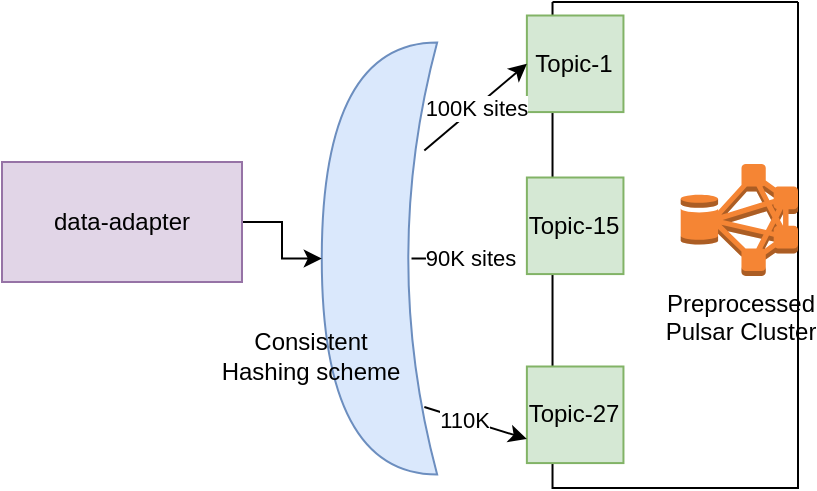 <mxfile version="21.3.7" type="github" pages="6">
  <diagram name="Page-1" id="yjC24cWGDO6M0qd9VGKK">
    <mxGraphModel dx="826" dy="488" grid="0" gridSize="10" guides="1" tooltips="1" connect="1" arrows="1" fold="1" page="1" pageScale="1" pageWidth="827" pageHeight="1169" math="0" shadow="0">
      <root>
        <mxCell id="0" />
        <mxCell id="1" parent="0" />
        <mxCell id="A5MYgMg3VEzvYRa9z12O-17" value="" style="group" parent="1" vertex="1" connectable="0">
          <mxGeometry x="235" y="250" width="299" height="243" as="geometry" />
        </mxCell>
        <mxCell id="A5MYgMg3VEzvYRa9z12O-5" value="" style="swimlane;startSize=0;" parent="A5MYgMg3VEzvYRa9z12O-17" vertex="1">
          <mxGeometry x="176.259" width="122.741" height="243" as="geometry" />
        </mxCell>
        <mxCell id="A5MYgMg3VEzvYRa9z12O-7" value="Topic-1" style="whiteSpace=wrap;html=1;aspect=fixed;fillColor=#d5e8d4;strokeColor=#82b366;" parent="A5MYgMg3VEzvYRa9z12O-5" vertex="1">
          <mxGeometry x="-12.819" y="6.75" width="48.292" height="48.292" as="geometry" />
        </mxCell>
        <mxCell id="A5MYgMg3VEzvYRa9z12O-8" value="Topic-27" style="whiteSpace=wrap;html=1;aspect=fixed;fillColor=#d5e8d4;strokeColor=#82b366;" parent="A5MYgMg3VEzvYRa9z12O-5" vertex="1">
          <mxGeometry x="-12.819" y="182.25" width="48.292" height="48.292" as="geometry" />
        </mxCell>
        <mxCell id="A5MYgMg3VEzvYRa9z12O-9" value="Topic-15" style="whiteSpace=wrap;html=1;aspect=fixed;fillColor=#d5e8d4;strokeColor=#82b366;" parent="A5MYgMg3VEzvYRa9z12O-5" vertex="1">
          <mxGeometry x="-12.819" y="87.75" width="48.292" height="48.292" as="geometry" />
        </mxCell>
        <mxCell id="A5MYgMg3VEzvYRa9z12O-2" value="Preprocessed &lt;br&gt;Pulsar Cluster" style="outlineConnect=0;dashed=0;verticalLabelPosition=bottom;verticalAlign=top;align=center;html=1;shape=mxgraph.aws3.hdfs_cluster;fillColor=#F58534;gradientColor=none;" parent="A5MYgMg3VEzvYRa9z12O-5" vertex="1">
          <mxGeometry x="64.094" y="81" width="58.646" height="56.025" as="geometry" />
        </mxCell>
        <mxCell id="A5MYgMg3VEzvYRa9z12O-10" value="" style="shape=xor;whiteSpace=wrap;html=1;rotation=-180;fillColor=#dae8fc;strokeColor=#6c8ebf;" parent="A5MYgMg3VEzvYRa9z12O-17" vertex="1">
          <mxGeometry x="60.89" y="20.25" width="57.685" height="216.0" as="geometry" />
        </mxCell>
        <mxCell id="A5MYgMg3VEzvYRa9z12O-11" value="100K sites" style="endArrow=classic;html=1;rounded=0;entryX=0;entryY=0.5;entryDx=0;entryDy=0;" parent="A5MYgMg3VEzvYRa9z12O-17" target="A5MYgMg3VEzvYRa9z12O-7" edge="1">
          <mxGeometry width="50" height="50" relative="1" as="geometry">
            <mxPoint x="112.165" y="74.25" as="sourcePoint" />
            <mxPoint x="144.212" y="40.5" as="targetPoint" />
          </mxGeometry>
        </mxCell>
        <mxCell id="A5MYgMg3VEzvYRa9z12O-12" value="" style="endArrow=classic;html=1;rounded=0;" parent="A5MYgMg3VEzvYRa9z12O-17" edge="1">
          <mxGeometry width="50" height="50" relative="1" as="geometry">
            <mxPoint x="105.756" y="128.25" as="sourcePoint" />
            <mxPoint x="157.031" y="128.25" as="targetPoint" />
          </mxGeometry>
        </mxCell>
        <mxCell id="A5MYgMg3VEzvYRa9z12O-13" value="90K sites" style="edgeLabel;html=1;align=center;verticalAlign=middle;resizable=0;points=[];" parent="A5MYgMg3VEzvYRa9z12O-12" vertex="1" connectable="0">
          <mxGeometry x="0.125" y="1" relative="1" as="geometry">
            <mxPoint as="offset" />
          </mxGeometry>
        </mxCell>
        <mxCell id="A5MYgMg3VEzvYRa9z12O-14" value="Consistent &lt;br&gt;Hashing scheme" style="text;html=1;align=center;verticalAlign=middle;resizable=0;points=[];autosize=1;strokeColor=none;fillColor=none;" parent="A5MYgMg3VEzvYRa9z12O-17" vertex="1">
          <mxGeometry y="157.275" width="110" height="40" as="geometry" />
        </mxCell>
        <mxCell id="A5MYgMg3VEzvYRa9z12O-15" value="" style="endArrow=classic;html=1;rounded=0;entryX=0;entryY=0.75;entryDx=0;entryDy=0;" parent="A5MYgMg3VEzvYRa9z12O-17" target="A5MYgMg3VEzvYRa9z12O-8" edge="1">
          <mxGeometry width="50" height="50" relative="1" as="geometry">
            <mxPoint x="112.165" y="202.5" as="sourcePoint" />
            <mxPoint x="144.212" y="168.75" as="targetPoint" />
          </mxGeometry>
        </mxCell>
        <mxCell id="A5MYgMg3VEzvYRa9z12O-16" value="110K" style="edgeLabel;html=1;align=center;verticalAlign=middle;resizable=0;points=[];" parent="A5MYgMg3VEzvYRa9z12O-15" vertex="1" connectable="0">
          <mxGeometry x="-0.252" relative="1" as="geometry">
            <mxPoint as="offset" />
          </mxGeometry>
        </mxCell>
        <mxCell id="A5MYgMg3VEzvYRa9z12O-19" value="" style="edgeStyle=orthogonalEdgeStyle;rounded=0;orthogonalLoop=1;jettySize=auto;html=1;" parent="1" source="A5MYgMg3VEzvYRa9z12O-18" target="A5MYgMg3VEzvYRa9z12O-10" edge="1">
          <mxGeometry relative="1" as="geometry" />
        </mxCell>
        <mxCell id="A5MYgMg3VEzvYRa9z12O-18" value="data-adapter" style="rounded=0;whiteSpace=wrap;html=1;fillColor=#e1d5e7;strokeColor=#9673a6;" parent="1" vertex="1">
          <mxGeometry x="136" y="330" width="120" height="60" as="geometry" />
        </mxCell>
      </root>
    </mxGraphModel>
  </diagram>
  <diagram id="c_z-QQvi-m6NqsxbBlPJ" name="Page-2">
    <mxGraphModel dx="826" dy="488" grid="0" gridSize="10" guides="1" tooltips="1" connect="1" arrows="1" fold="1" page="1" pageScale="1" pageWidth="827" pageHeight="1169" math="0" shadow="0">
      <root>
        <mxCell id="0" />
        <mxCell id="1" parent="0" />
        <mxCell id="JZrkIhoS4pEnRz0HpnA4-2" value="" style="swimlane;startSize=0;" parent="1" vertex="1">
          <mxGeometry x="411.259" y="250" width="142.033" height="243" as="geometry" />
        </mxCell>
        <mxCell id="JZrkIhoS4pEnRz0HpnA4-4" value="Topic-27" style="whiteSpace=wrap;html=1;aspect=fixed;fillColor=#d5e8d4;strokeColor=#82b366;" parent="JZrkIhoS4pEnRz0HpnA4-2" vertex="1">
          <mxGeometry x="93.741" y="176" width="48.292" height="48.292" as="geometry" />
        </mxCell>
        <mxCell id="JZrkIhoS4pEnRz0HpnA4-6" value="Preprocessed &lt;br&gt;Pulsar Cluster" style="outlineConnect=0;dashed=0;verticalLabelPosition=bottom;verticalAlign=top;align=center;html=1;shape=mxgraph.aws3.hdfs_cluster;fillColor=#F58534;gradientColor=none;" parent="JZrkIhoS4pEnRz0HpnA4-2" vertex="1">
          <mxGeometry x="4.744" y="79" width="58.646" height="56.025" as="geometry" />
        </mxCell>
        <mxCell id="JZrkIhoS4pEnRz0HpnA4-5" value="Topic-15" style="whiteSpace=wrap;html=1;aspect=fixed;fillColor=#d5e8d4;strokeColor=#82b366;" parent="JZrkIhoS4pEnRz0HpnA4-2" vertex="1">
          <mxGeometry x="93.741" y="103" width="48.292" height="48.292" as="geometry" />
        </mxCell>
        <mxCell id="JZrkIhoS4pEnRz0HpnA4-36" value="" style="edgeStyle=orthogonalEdgeStyle;rounded=0;orthogonalLoop=1;jettySize=auto;html=1;" parent="1" source="JZrkIhoS4pEnRz0HpnA4-3" target="JZrkIhoS4pEnRz0HpnA4-32" edge="1">
          <mxGeometry relative="1" as="geometry" />
        </mxCell>
        <mxCell id="JZrkIhoS4pEnRz0HpnA4-37" value="One to One &lt;br&gt;Mapping" style="edgeLabel;html=1;align=center;verticalAlign=middle;resizable=0;points=[];" parent="JZrkIhoS4pEnRz0HpnA4-36" vertex="1" connectable="0">
          <mxGeometry x="-0.393" y="1" relative="1" as="geometry">
            <mxPoint as="offset" />
          </mxGeometry>
        </mxCell>
        <mxCell id="JZrkIhoS4pEnRz0HpnA4-3" value="Topic-1" style="whiteSpace=wrap;html=1;aspect=fixed;fillColor=#d5e8d4;strokeColor=#82b366;" parent="1" vertex="1">
          <mxGeometry x="505.001" y="264" width="48.292" height="48.292" as="geometry" />
        </mxCell>
        <mxCell id="JZrkIhoS4pEnRz0HpnA4-9" value="" style="endArrow=classic;html=1;rounded=0;entryX=0;entryY=0.5;entryDx=0;entryDy=0;" parent="1" target="JZrkIhoS4pEnRz0HpnA4-5" edge="1">
          <mxGeometry width="50" height="50" relative="1" as="geometry">
            <mxPoint x="341.756" y="378.25" as="sourcePoint" />
            <mxPoint x="393.031" y="378.25" as="targetPoint" />
          </mxGeometry>
        </mxCell>
        <mxCell id="JZrkIhoS4pEnRz0HpnA4-27" value="90K sites" style="edgeLabel;html=1;align=center;verticalAlign=middle;resizable=0;points=[];" parent="JZrkIhoS4pEnRz0HpnA4-9" vertex="1" connectable="0">
          <mxGeometry x="-0.372" relative="1" as="geometry">
            <mxPoint as="offset" />
          </mxGeometry>
        </mxCell>
        <mxCell id="JZrkIhoS4pEnRz0HpnA4-12" value="" style="endArrow=classic;html=1;rounded=0;entryX=0;entryY=0.75;entryDx=0;entryDy=0;" parent="1" target="JZrkIhoS4pEnRz0HpnA4-4" edge="1">
          <mxGeometry width="50" height="50" relative="1" as="geometry">
            <mxPoint x="348.165" y="452.5" as="sourcePoint" />
            <mxPoint x="380.212" y="418.75" as="targetPoint" />
          </mxGeometry>
        </mxCell>
        <mxCell id="JZrkIhoS4pEnRz0HpnA4-13" value="110K" style="edgeLabel;html=1;align=center;verticalAlign=middle;resizable=0;points=[];" parent="JZrkIhoS4pEnRz0HpnA4-12" vertex="1" connectable="0">
          <mxGeometry x="-0.252" relative="1" as="geometry">
            <mxPoint as="offset" />
          </mxGeometry>
        </mxCell>
        <mxCell id="JZrkIhoS4pEnRz0HpnA4-16" value="" style="group" parent="1" vertex="1" connectable="0">
          <mxGeometry x="236" y="270.25" width="118.574" height="216" as="geometry" />
        </mxCell>
        <mxCell id="JZrkIhoS4pEnRz0HpnA4-7" value="" style="shape=xor;whiteSpace=wrap;html=1;rotation=-180;fillColor=#dae8fc;strokeColor=#6c8ebf;" parent="JZrkIhoS4pEnRz0HpnA4-16" vertex="1">
          <mxGeometry x="60.89" width="57.685" height="216.0" as="geometry" />
        </mxCell>
        <mxCell id="JZrkIhoS4pEnRz0HpnA4-8" value="100K sites" style="endArrow=classic;html=1;rounded=0;entryX=0;entryY=0.5;entryDx=0;entryDy=0;" parent="JZrkIhoS4pEnRz0HpnA4-16" target="JZrkIhoS4pEnRz0HpnA4-3" edge="1">
          <mxGeometry width="50" height="50" relative="1" as="geometry">
            <mxPoint x="112.165" y="54" as="sourcePoint" />
            <mxPoint x="144.212" y="20.25" as="targetPoint" />
          </mxGeometry>
        </mxCell>
        <mxCell id="JZrkIhoS4pEnRz0HpnA4-11" value="Consistent &lt;br&gt;Hashing scheme" style="text;html=1;align=center;verticalAlign=middle;resizable=0;points=[];autosize=1;strokeColor=none;fillColor=none;" parent="JZrkIhoS4pEnRz0HpnA4-16" vertex="1">
          <mxGeometry y="137.025" width="110" height="40" as="geometry" />
        </mxCell>
        <mxCell id="JZrkIhoS4pEnRz0HpnA4-28" value="" style="swimlane;startSize=0;" parent="1" vertex="1">
          <mxGeometry x="697.999" y="248" width="149.293" height="243" as="geometry" />
        </mxCell>
        <mxCell id="JZrkIhoS4pEnRz0HpnA4-30" value="Processed &lt;br&gt;Pulsar Cluster" style="outlineConnect=0;dashed=0;verticalLabelPosition=bottom;verticalAlign=top;align=center;html=1;shape=mxgraph.aws3.hdfs_cluster;fillColor=#F58534;gradientColor=none;" parent="JZrkIhoS4pEnRz0HpnA4-28" vertex="1">
          <mxGeometry x="4.744" y="79" width="58.646" height="56.025" as="geometry" />
        </mxCell>
        <mxCell id="JZrkIhoS4pEnRz0HpnA4-32" value="Topic-1" style="whiteSpace=wrap;html=1;aspect=fixed;fillColor=#d5e8d4;strokeColor=#82b366;" parent="JZrkIhoS4pEnRz0HpnA4-28" vertex="1">
          <mxGeometry x="98.001" y="16" width="48.292" height="48.292" as="geometry" />
        </mxCell>
        <mxCell id="JZrkIhoS4pEnRz0HpnA4-31" value="Topic-15" style="whiteSpace=wrap;html=1;aspect=fixed;fillColor=#d5e8d4;strokeColor=#82b366;" parent="JZrkIhoS4pEnRz0HpnA4-28" vertex="1">
          <mxGeometry x="96.001" y="94" width="48.292" height="48.292" as="geometry" />
        </mxCell>
        <mxCell id="JZrkIhoS4pEnRz0HpnA4-29" value="Topic-27" style="whiteSpace=wrap;html=1;aspect=fixed;fillColor=#d5e8d4;strokeColor=#82b366;" parent="JZrkIhoS4pEnRz0HpnA4-28" vertex="1">
          <mxGeometry x="101.001" y="178" width="48.292" height="48.292" as="geometry" />
        </mxCell>
        <mxCell id="JZrkIhoS4pEnRz0HpnA4-38" value="" style="edgeStyle=orthogonalEdgeStyle;rounded=0;orthogonalLoop=1;jettySize=auto;html=1;" parent="1" source="JZrkIhoS4pEnRz0HpnA4-5" target="JZrkIhoS4pEnRz0HpnA4-31" edge="1">
          <mxGeometry relative="1" as="geometry" />
        </mxCell>
        <mxCell id="JZrkIhoS4pEnRz0HpnA4-39" value="One to One&amp;nbsp;&lt;br&gt;Mapping" style="edgeLabel;html=1;align=center;verticalAlign=middle;resizable=0;points=[];" parent="JZrkIhoS4pEnRz0HpnA4-38" vertex="1" connectable="0">
          <mxGeometry x="-0.533" y="-2" relative="1" as="geometry">
            <mxPoint as="offset" />
          </mxGeometry>
        </mxCell>
        <mxCell id="JZrkIhoS4pEnRz0HpnA4-40" value="" style="edgeStyle=orthogonalEdgeStyle;rounded=0;orthogonalLoop=1;jettySize=auto;html=1;" parent="1" source="JZrkIhoS4pEnRz0HpnA4-4" target="JZrkIhoS4pEnRz0HpnA4-29" edge="1">
          <mxGeometry relative="1" as="geometry" />
        </mxCell>
        <mxCell id="JZrkIhoS4pEnRz0HpnA4-42" value="One to One&lt;br&gt;Mapping" style="edgeLabel;html=1;align=center;verticalAlign=middle;resizable=0;points=[];" parent="JZrkIhoS4pEnRz0HpnA4-40" vertex="1" connectable="0">
          <mxGeometry x="-0.376" relative="1" as="geometry">
            <mxPoint as="offset" />
          </mxGeometry>
        </mxCell>
      </root>
    </mxGraphModel>
  </diagram>
  <diagram id="lXHj-CQqAiFEfWHUPsbO" name="Page-3">
    <mxGraphModel dx="826" dy="488" grid="0" gridSize="10" guides="1" tooltips="1" connect="1" arrows="1" fold="1" page="1" pageScale="1" pageWidth="827" pageHeight="1169" math="0" shadow="0">
      <root>
        <mxCell id="0" />
        <mxCell id="1" parent="0" />
        <mxCell id="C948ALTjv7Bl8B3ZrEso-1" value="" style="swimlane;startSize=0;" parent="1" vertex="1">
          <mxGeometry x="411.259" y="250" width="142.033" height="243" as="geometry" />
        </mxCell>
        <mxCell id="C948ALTjv7Bl8B3ZrEso-2" value="Topic-27" style="whiteSpace=wrap;html=1;aspect=fixed;fillColor=#d5e8d4;strokeColor=#82b366;" parent="C948ALTjv7Bl8B3ZrEso-1" vertex="1">
          <mxGeometry x="93.741" y="176" width="48.292" height="48.292" as="geometry" />
        </mxCell>
        <mxCell id="C948ALTjv7Bl8B3ZrEso-3" value="Preprocessed &lt;br&gt;Pulsar Cluster" style="outlineConnect=0;dashed=0;verticalLabelPosition=bottom;verticalAlign=top;align=center;html=1;shape=mxgraph.aws3.hdfs_cluster;fillColor=#F58534;gradientColor=none;" parent="C948ALTjv7Bl8B3ZrEso-1" vertex="1">
          <mxGeometry x="4.744" y="79" width="58.646" height="56.025" as="geometry" />
        </mxCell>
        <mxCell id="C948ALTjv7Bl8B3ZrEso-4" value="Topic-15" style="whiteSpace=wrap;html=1;aspect=fixed;fillColor=#d5e8d4;strokeColor=#82b366;" parent="C948ALTjv7Bl8B3ZrEso-1" vertex="1">
          <mxGeometry x="93.741" y="103" width="48.292" height="48.292" as="geometry" />
        </mxCell>
        <mxCell id="C948ALTjv7Bl8B3ZrEso-5" value="" style="edgeStyle=orthogonalEdgeStyle;rounded=0;orthogonalLoop=1;jettySize=auto;html=1;" parent="1" source="C948ALTjv7Bl8B3ZrEso-7" target="C948ALTjv7Bl8B3ZrEso-18" edge="1">
          <mxGeometry relative="1" as="geometry" />
        </mxCell>
        <mxCell id="C948ALTjv7Bl8B3ZrEso-6" value="One to One &lt;br&gt;Mapping" style="edgeLabel;html=1;align=center;verticalAlign=middle;resizable=0;points=[];" parent="C948ALTjv7Bl8B3ZrEso-5" vertex="1" connectable="0">
          <mxGeometry x="-0.393" y="1" relative="1" as="geometry">
            <mxPoint as="offset" />
          </mxGeometry>
        </mxCell>
        <mxCell id="C948ALTjv7Bl8B3ZrEso-7" value="Topic-1" style="whiteSpace=wrap;html=1;aspect=fixed;fillColor=#d5e8d4;strokeColor=#82b366;" parent="1" vertex="1">
          <mxGeometry x="505.001" y="264" width="48.292" height="48.292" as="geometry" />
        </mxCell>
        <mxCell id="C948ALTjv7Bl8B3ZrEso-8" value="" style="endArrow=classic;html=1;rounded=0;entryX=0;entryY=0.5;entryDx=0;entryDy=0;" parent="1" target="C948ALTjv7Bl8B3ZrEso-4" edge="1">
          <mxGeometry width="50" height="50" relative="1" as="geometry">
            <mxPoint x="341.756" y="378.25" as="sourcePoint" />
            <mxPoint x="393.031" y="378.25" as="targetPoint" />
          </mxGeometry>
        </mxCell>
        <mxCell id="C948ALTjv7Bl8B3ZrEso-9" value="90K sites" style="edgeLabel;html=1;align=center;verticalAlign=middle;resizable=0;points=[];" parent="C948ALTjv7Bl8B3ZrEso-8" vertex="1" connectable="0">
          <mxGeometry x="-0.372" relative="1" as="geometry">
            <mxPoint as="offset" />
          </mxGeometry>
        </mxCell>
        <mxCell id="C948ALTjv7Bl8B3ZrEso-10" value="" style="endArrow=classic;html=1;rounded=0;entryX=0;entryY=0.75;entryDx=0;entryDy=0;" parent="1" target="C948ALTjv7Bl8B3ZrEso-2" edge="1">
          <mxGeometry width="50" height="50" relative="1" as="geometry">
            <mxPoint x="348.165" y="452.5" as="sourcePoint" />
            <mxPoint x="380.212" y="418.75" as="targetPoint" />
          </mxGeometry>
        </mxCell>
        <mxCell id="C948ALTjv7Bl8B3ZrEso-11" value="110K" style="edgeLabel;html=1;align=center;verticalAlign=middle;resizable=0;points=[];" parent="C948ALTjv7Bl8B3ZrEso-10" vertex="1" connectable="0">
          <mxGeometry x="-0.252" relative="1" as="geometry">
            <mxPoint as="offset" />
          </mxGeometry>
        </mxCell>
        <mxCell id="C948ALTjv7Bl8B3ZrEso-12" value="" style="group" parent="1" vertex="1" connectable="0">
          <mxGeometry x="236" y="270.25" width="118.574" height="216" as="geometry" />
        </mxCell>
        <mxCell id="C948ALTjv7Bl8B3ZrEso-13" value="" style="shape=xor;whiteSpace=wrap;html=1;rotation=-180;fillColor=#dae8fc;strokeColor=#6c8ebf;" parent="C948ALTjv7Bl8B3ZrEso-12" vertex="1">
          <mxGeometry x="60.89" width="57.685" height="216.0" as="geometry" />
        </mxCell>
        <mxCell id="C948ALTjv7Bl8B3ZrEso-14" value="100K sites" style="endArrow=classic;html=1;rounded=0;entryX=0;entryY=0.5;entryDx=0;entryDy=0;" parent="C948ALTjv7Bl8B3ZrEso-12" target="C948ALTjv7Bl8B3ZrEso-7" edge="1">
          <mxGeometry width="50" height="50" relative="1" as="geometry">
            <mxPoint x="112.165" y="54" as="sourcePoint" />
            <mxPoint x="144.212" y="20.25" as="targetPoint" />
          </mxGeometry>
        </mxCell>
        <mxCell id="C948ALTjv7Bl8B3ZrEso-15" value="Consistent &lt;br&gt;Hashing scheme" style="text;html=1;align=center;verticalAlign=middle;resizable=0;points=[];autosize=1;strokeColor=none;fillColor=none;" parent="C948ALTjv7Bl8B3ZrEso-12" vertex="1">
          <mxGeometry y="137.025" width="110" height="40" as="geometry" />
        </mxCell>
        <mxCell id="C948ALTjv7Bl8B3ZrEso-16" value="" style="swimlane;startSize=0;" parent="1" vertex="1">
          <mxGeometry x="697.999" y="248" width="149.293" height="243" as="geometry" />
        </mxCell>
        <mxCell id="C948ALTjv7Bl8B3ZrEso-17" value="Processed &lt;br&gt;Pulsar Cluster" style="outlineConnect=0;dashed=0;verticalLabelPosition=bottom;verticalAlign=top;align=center;html=1;shape=mxgraph.aws3.hdfs_cluster;fillColor=#F58534;gradientColor=none;" parent="C948ALTjv7Bl8B3ZrEso-16" vertex="1">
          <mxGeometry x="4.744" y="79" width="58.646" height="56.025" as="geometry" />
        </mxCell>
        <mxCell id="C948ALTjv7Bl8B3ZrEso-18" value="Topic-1" style="whiteSpace=wrap;html=1;aspect=fixed;fillColor=#d5e8d4;strokeColor=#82b366;" parent="C948ALTjv7Bl8B3ZrEso-16" vertex="1">
          <mxGeometry x="98.001" y="16" width="48.292" height="48.292" as="geometry" />
        </mxCell>
        <mxCell id="C948ALTjv7Bl8B3ZrEso-19" value="Topic-15" style="whiteSpace=wrap;html=1;aspect=fixed;fillColor=#d5e8d4;strokeColor=#82b366;" parent="C948ALTjv7Bl8B3ZrEso-16" vertex="1">
          <mxGeometry x="96.001" y="94" width="48.292" height="48.292" as="geometry" />
        </mxCell>
        <mxCell id="C948ALTjv7Bl8B3ZrEso-20" value="Topic-27" style="whiteSpace=wrap;html=1;aspect=fixed;fillColor=#d5e8d4;strokeColor=#82b366;" parent="C948ALTjv7Bl8B3ZrEso-16" vertex="1">
          <mxGeometry x="101.001" y="178" width="48.292" height="48.292" as="geometry" />
        </mxCell>
        <mxCell id="C948ALTjv7Bl8B3ZrEso-21" value="" style="edgeStyle=orthogonalEdgeStyle;rounded=0;orthogonalLoop=1;jettySize=auto;html=1;" parent="1" source="C948ALTjv7Bl8B3ZrEso-4" target="C948ALTjv7Bl8B3ZrEso-19" edge="1">
          <mxGeometry relative="1" as="geometry" />
        </mxCell>
        <mxCell id="C948ALTjv7Bl8B3ZrEso-22" value="One to One&amp;nbsp;&lt;br&gt;Mapping" style="edgeLabel;html=1;align=center;verticalAlign=middle;resizable=0;points=[];" parent="C948ALTjv7Bl8B3ZrEso-21" vertex="1" connectable="0">
          <mxGeometry x="-0.533" y="-2" relative="1" as="geometry">
            <mxPoint as="offset" />
          </mxGeometry>
        </mxCell>
        <mxCell id="C948ALTjv7Bl8B3ZrEso-23" value="" style="edgeStyle=orthogonalEdgeStyle;rounded=0;orthogonalLoop=1;jettySize=auto;html=1;" parent="1" source="C948ALTjv7Bl8B3ZrEso-2" target="C948ALTjv7Bl8B3ZrEso-20" edge="1">
          <mxGeometry relative="1" as="geometry" />
        </mxCell>
        <mxCell id="C948ALTjv7Bl8B3ZrEso-24" value="One to One&lt;br&gt;Mapping" style="edgeLabel;html=1;align=center;verticalAlign=middle;resizable=0;points=[];" parent="C948ALTjv7Bl8B3ZrEso-23" vertex="1" connectable="0">
          <mxGeometry x="-0.376" relative="1" as="geometry">
            <mxPoint as="offset" />
          </mxGeometry>
        </mxCell>
        <mxCell id="C948ALTjv7Bl8B3ZrEso-25" value="Timescale DB-1" style="image;aspect=fixed;perimeter=ellipsePerimeter;html=1;align=center;shadow=0;dashed=0;spacingTop=3;image=img/lib/active_directory/database_partition_3.svg;" parent="1" vertex="1">
          <mxGeometry x="976" y="250" width="50" height="37" as="geometry" />
        </mxCell>
        <mxCell id="C948ALTjv7Bl8B3ZrEso-26" value="Timescale DB-15" style="image;aspect=fixed;perimeter=ellipsePerimeter;html=1;align=center;shadow=0;dashed=0;spacingTop=3;image=img/lib/active_directory/database_partition_3.svg;" parent="1" vertex="1">
          <mxGeometry x="973" y="347.65" width="50" height="37" as="geometry" />
        </mxCell>
        <mxCell id="C948ALTjv7Bl8B3ZrEso-27" value="Timescale DB-27" style="image;aspect=fixed;perimeter=ellipsePerimeter;html=1;align=center;shadow=0;dashed=0;spacingTop=3;image=img/lib/active_directory/database_partition_3.svg;" parent="1" vertex="1">
          <mxGeometry x="976" y="440" width="50" height="37" as="geometry" />
        </mxCell>
        <mxCell id="C948ALTjv7Bl8B3ZrEso-28" value="" style="edgeStyle=orthogonalEdgeStyle;rounded=0;orthogonalLoop=1;jettySize=auto;html=1;" parent="1" source="C948ALTjv7Bl8B3ZrEso-18" target="C948ALTjv7Bl8B3ZrEso-25" edge="1">
          <mxGeometry relative="1" as="geometry" />
        </mxCell>
        <mxCell id="C948ALTjv7Bl8B3ZrEso-29" value="One to One&lt;br&gt;Mapping" style="edgeLabel;html=1;align=center;verticalAlign=middle;resizable=0;points=[];" parent="C948ALTjv7Bl8B3ZrEso-28" vertex="1" connectable="0">
          <mxGeometry x="-0.193" y="-2" relative="1" as="geometry">
            <mxPoint as="offset" />
          </mxGeometry>
        </mxCell>
        <mxCell id="C948ALTjv7Bl8B3ZrEso-30" value="" style="edgeStyle=orthogonalEdgeStyle;rounded=0;orthogonalLoop=1;jettySize=auto;html=1;" parent="1" source="C948ALTjv7Bl8B3ZrEso-19" target="C948ALTjv7Bl8B3ZrEso-26" edge="1">
          <mxGeometry relative="1" as="geometry" />
        </mxCell>
        <mxCell id="C948ALTjv7Bl8B3ZrEso-31" value="One to One&lt;br&gt;Mapping" style="edgeLabel;html=1;align=center;verticalAlign=middle;resizable=0;points=[];" parent="C948ALTjv7Bl8B3ZrEso-30" vertex="1" connectable="0">
          <mxGeometry x="-0.209" relative="1" as="geometry">
            <mxPoint as="offset" />
          </mxGeometry>
        </mxCell>
        <mxCell id="C948ALTjv7Bl8B3ZrEso-32" value="" style="edgeStyle=orthogonalEdgeStyle;rounded=0;orthogonalLoop=1;jettySize=auto;html=1;" parent="1" source="C948ALTjv7Bl8B3ZrEso-20" target="C948ALTjv7Bl8B3ZrEso-27" edge="1">
          <mxGeometry relative="1" as="geometry" />
        </mxCell>
        <mxCell id="C948ALTjv7Bl8B3ZrEso-34" value="One to One&lt;br&gt;Mapping" style="edgeLabel;html=1;align=center;verticalAlign=middle;resizable=0;points=[];" parent="C948ALTjv7Bl8B3ZrEso-32" vertex="1" connectable="0">
          <mxGeometry x="-0.128" relative="1" as="geometry">
            <mxPoint as="offset" />
          </mxGeometry>
        </mxCell>
      </root>
    </mxGraphModel>
  </diagram>
  <diagram id="aErgqS82NGzxnQs6AclN" name="Page-4">
    <mxGraphModel dx="826" dy="488" grid="0" gridSize="10" guides="1" tooltips="1" connect="1" arrows="1" fold="1" page="1" pageScale="1" pageWidth="827" pageHeight="1169" math="0" shadow="0">
      <root>
        <mxCell id="0" />
        <mxCell id="1" parent="0" />
        <mxCell id="Oxibw1SAAgSo2_b8VPAG-1" value="" style="swimlane;startSize=0;" vertex="1" parent="1">
          <mxGeometry x="411.259" y="250" width="142.033" height="243" as="geometry" />
        </mxCell>
        <mxCell id="Oxibw1SAAgSo2_b8VPAG-2" value="Topic-27" style="whiteSpace=wrap;html=1;aspect=fixed;fillColor=#d5e8d4;strokeColor=#82b366;" vertex="1" parent="Oxibw1SAAgSo2_b8VPAG-1">
          <mxGeometry x="93.741" y="176" width="48.292" height="48.292" as="geometry" />
        </mxCell>
        <mxCell id="Oxibw1SAAgSo2_b8VPAG-3" value="Preprocessed &lt;br&gt;Pulsar Cluster" style="outlineConnect=0;dashed=0;verticalLabelPosition=bottom;verticalAlign=top;align=center;html=1;shape=mxgraph.aws3.hdfs_cluster;fillColor=#F58534;gradientColor=none;" vertex="1" parent="Oxibw1SAAgSo2_b8VPAG-1">
          <mxGeometry x="4.744" y="79" width="58.646" height="56.025" as="geometry" />
        </mxCell>
        <mxCell id="Oxibw1SAAgSo2_b8VPAG-4" value="Topic-15" style="whiteSpace=wrap;html=1;aspect=fixed;fillColor=#d5e8d4;strokeColor=#82b366;" vertex="1" parent="Oxibw1SAAgSo2_b8VPAG-1">
          <mxGeometry x="93.741" y="103" width="48.292" height="48.292" as="geometry" />
        </mxCell>
        <mxCell id="Oxibw1SAAgSo2_b8VPAG-5" value="" style="edgeStyle=orthogonalEdgeStyle;rounded=0;orthogonalLoop=1;jettySize=auto;html=1;" edge="1" parent="1" source="Oxibw1SAAgSo2_b8VPAG-7" target="Oxibw1SAAgSo2_b8VPAG-18">
          <mxGeometry relative="1" as="geometry" />
        </mxCell>
        <mxCell id="Oxibw1SAAgSo2_b8VPAG-6" value="One to One &lt;br&gt;Mapping" style="edgeLabel;html=1;align=center;verticalAlign=middle;resizable=0;points=[];" vertex="1" connectable="0" parent="Oxibw1SAAgSo2_b8VPAG-5">
          <mxGeometry x="-0.393" y="1" relative="1" as="geometry">
            <mxPoint as="offset" />
          </mxGeometry>
        </mxCell>
        <mxCell id="Oxibw1SAAgSo2_b8VPAG-7" value="Topic-1" style="whiteSpace=wrap;html=1;aspect=fixed;fillColor=#d5e8d4;strokeColor=#82b366;" vertex="1" parent="1">
          <mxGeometry x="505.001" y="264" width="48.292" height="48.292" as="geometry" />
        </mxCell>
        <mxCell id="Oxibw1SAAgSo2_b8VPAG-8" value="" style="endArrow=classic;html=1;rounded=0;entryX=0;entryY=0.5;entryDx=0;entryDy=0;" edge="1" parent="1" target="Oxibw1SAAgSo2_b8VPAG-4">
          <mxGeometry width="50" height="50" relative="1" as="geometry">
            <mxPoint x="341.756" y="378.25" as="sourcePoint" />
            <mxPoint x="393.031" y="378.25" as="targetPoint" />
          </mxGeometry>
        </mxCell>
        <mxCell id="Oxibw1SAAgSo2_b8VPAG-9" value="200K sites" style="edgeLabel;html=1;align=center;verticalAlign=middle;resizable=0;points=[];" vertex="1" connectable="0" parent="Oxibw1SAAgSo2_b8VPAG-8">
          <mxGeometry x="-0.372" relative="1" as="geometry">
            <mxPoint as="offset" />
          </mxGeometry>
        </mxCell>
        <mxCell id="Oxibw1SAAgSo2_b8VPAG-10" value="" style="endArrow=classic;html=1;rounded=0;entryX=0;entryY=0.75;entryDx=0;entryDy=0;" edge="1" parent="1" target="Oxibw1SAAgSo2_b8VPAG-2">
          <mxGeometry width="50" height="50" relative="1" as="geometry">
            <mxPoint x="348.165" y="452.5" as="sourcePoint" />
            <mxPoint x="380.212" y="418.75" as="targetPoint" />
          </mxGeometry>
        </mxCell>
        <mxCell id="Oxibw1SAAgSo2_b8VPAG-11" value="110K Sites" style="edgeLabel;html=1;align=center;verticalAlign=middle;resizable=0;points=[];" vertex="1" connectable="0" parent="Oxibw1SAAgSo2_b8VPAG-10">
          <mxGeometry x="-0.252" relative="1" as="geometry">
            <mxPoint as="offset" />
          </mxGeometry>
        </mxCell>
        <mxCell id="Oxibw1SAAgSo2_b8VPAG-12" value="" style="group" vertex="1" connectable="0" parent="1">
          <mxGeometry x="236" y="270.25" width="118.574" height="216" as="geometry" />
        </mxCell>
        <mxCell id="Oxibw1SAAgSo2_b8VPAG-13" value="" style="shape=xor;whiteSpace=wrap;html=1;rotation=-180;fillColor=#dae8fc;strokeColor=#6c8ebf;" vertex="1" parent="Oxibw1SAAgSo2_b8VPAG-12">
          <mxGeometry x="60.89" width="57.685" height="216.0" as="geometry" />
        </mxCell>
        <mxCell id="Oxibw1SAAgSo2_b8VPAG-14" value="100K sites" style="endArrow=classic;html=1;rounded=0;entryX=0;entryY=0.5;entryDx=0;entryDy=0;" edge="1" parent="Oxibw1SAAgSo2_b8VPAG-12" target="Oxibw1SAAgSo2_b8VPAG-7">
          <mxGeometry width="50" height="50" relative="1" as="geometry">
            <mxPoint x="112.165" y="54" as="sourcePoint" />
            <mxPoint x="144.212" y="20.25" as="targetPoint" />
          </mxGeometry>
        </mxCell>
        <mxCell id="Oxibw1SAAgSo2_b8VPAG-15" value="Consistent &lt;br&gt;Hashing scheme" style="text;html=1;align=center;verticalAlign=middle;resizable=0;points=[];autosize=1;strokeColor=none;fillColor=none;" vertex="1" parent="Oxibw1SAAgSo2_b8VPAG-12">
          <mxGeometry y="137.025" width="110" height="40" as="geometry" />
        </mxCell>
        <mxCell id="Oxibw1SAAgSo2_b8VPAG-16" value="" style="swimlane;startSize=0;" vertex="1" parent="1">
          <mxGeometry x="697.999" y="248" width="149.293" height="243" as="geometry" />
        </mxCell>
        <mxCell id="Oxibw1SAAgSo2_b8VPAG-17" value="Processed &lt;br&gt;Pulsar Cluster" style="outlineConnect=0;dashed=0;verticalLabelPosition=bottom;verticalAlign=top;align=center;html=1;shape=mxgraph.aws3.hdfs_cluster;fillColor=#F58534;gradientColor=none;" vertex="1" parent="Oxibw1SAAgSo2_b8VPAG-16">
          <mxGeometry x="4.744" y="79" width="58.646" height="56.025" as="geometry" />
        </mxCell>
        <mxCell id="Oxibw1SAAgSo2_b8VPAG-18" value="Topic-1" style="whiteSpace=wrap;html=1;aspect=fixed;fillColor=#d5e8d4;strokeColor=#82b366;" vertex="1" parent="Oxibw1SAAgSo2_b8VPAG-16">
          <mxGeometry x="98.001" y="16" width="48.292" height="48.292" as="geometry" />
        </mxCell>
        <mxCell id="Oxibw1SAAgSo2_b8VPAG-19" value="Topic-15" style="whiteSpace=wrap;html=1;aspect=fixed;fillColor=#d5e8d4;strokeColor=#82b366;" vertex="1" parent="Oxibw1SAAgSo2_b8VPAG-16">
          <mxGeometry x="96.001" y="94" width="48.292" height="48.292" as="geometry" />
        </mxCell>
        <mxCell id="Oxibw1SAAgSo2_b8VPAG-20" value="Topic-27" style="whiteSpace=wrap;html=1;aspect=fixed;fillColor=#d5e8d4;strokeColor=#82b366;" vertex="1" parent="Oxibw1SAAgSo2_b8VPAG-16">
          <mxGeometry x="101.001" y="178" width="48.292" height="48.292" as="geometry" />
        </mxCell>
        <mxCell id="Oxibw1SAAgSo2_b8VPAG-21" value="" style="edgeStyle=orthogonalEdgeStyle;rounded=0;orthogonalLoop=1;jettySize=auto;html=1;" edge="1" parent="1" source="Oxibw1SAAgSo2_b8VPAG-4" target="Oxibw1SAAgSo2_b8VPAG-19">
          <mxGeometry relative="1" as="geometry" />
        </mxCell>
        <mxCell id="Oxibw1SAAgSo2_b8VPAG-22" value="One to One&amp;nbsp;&lt;br&gt;Mapping" style="edgeLabel;html=1;align=center;verticalAlign=middle;resizable=0;points=[];" vertex="1" connectable="0" parent="Oxibw1SAAgSo2_b8VPAG-21">
          <mxGeometry x="-0.533" y="-2" relative="1" as="geometry">
            <mxPoint as="offset" />
          </mxGeometry>
        </mxCell>
        <mxCell id="Oxibw1SAAgSo2_b8VPAG-23" value="" style="edgeStyle=orthogonalEdgeStyle;rounded=0;orthogonalLoop=1;jettySize=auto;html=1;" edge="1" parent="1" source="Oxibw1SAAgSo2_b8VPAG-2" target="Oxibw1SAAgSo2_b8VPAG-20">
          <mxGeometry relative="1" as="geometry" />
        </mxCell>
        <mxCell id="Oxibw1SAAgSo2_b8VPAG-24" value="One to One&lt;br&gt;Mapping" style="edgeLabel;html=1;align=center;verticalAlign=middle;resizable=0;points=[];" vertex="1" connectable="0" parent="Oxibw1SAAgSo2_b8VPAG-23">
          <mxGeometry x="-0.376" relative="1" as="geometry">
            <mxPoint as="offset" />
          </mxGeometry>
        </mxCell>
        <mxCell id="Oxibw1SAAgSo2_b8VPAG-25" value="Timescale DB-1" style="image;aspect=fixed;perimeter=ellipsePerimeter;html=1;align=center;shadow=0;dashed=0;spacingTop=3;image=img/lib/active_directory/database_partition_3.svg;" vertex="1" parent="1">
          <mxGeometry x="976" y="250" width="50" height="37" as="geometry" />
        </mxCell>
        <mxCell id="Oxibw1SAAgSo2_b8VPAG-26" value="Timescale DB-15" style="image;aspect=fixed;perimeter=ellipsePerimeter;html=1;align=center;shadow=0;dashed=0;spacingTop=3;image=img/lib/active_directory/database_partition_3.svg;" vertex="1" parent="1">
          <mxGeometry x="973" y="347.65" width="50" height="37" as="geometry" />
        </mxCell>
        <mxCell id="Oxibw1SAAgSo2_b8VPAG-27" value="Timescale DB-27" style="image;aspect=fixed;perimeter=ellipsePerimeter;html=1;align=center;shadow=0;dashed=0;spacingTop=3;image=img/lib/active_directory/database_partition_3.svg;" vertex="1" parent="1">
          <mxGeometry x="976" y="440" width="50" height="37" as="geometry" />
        </mxCell>
        <mxCell id="Oxibw1SAAgSo2_b8VPAG-28" value="" style="edgeStyle=orthogonalEdgeStyle;rounded=0;orthogonalLoop=1;jettySize=auto;html=1;" edge="1" parent="1" source="Oxibw1SAAgSo2_b8VPAG-18" target="Oxibw1SAAgSo2_b8VPAG-25">
          <mxGeometry relative="1" as="geometry" />
        </mxCell>
        <mxCell id="Oxibw1SAAgSo2_b8VPAG-29" value="One to One&lt;br&gt;Mapping" style="edgeLabel;html=1;align=center;verticalAlign=middle;resizable=0;points=[];" vertex="1" connectable="0" parent="Oxibw1SAAgSo2_b8VPAG-28">
          <mxGeometry x="-0.193" y="-2" relative="1" as="geometry">
            <mxPoint as="offset" />
          </mxGeometry>
        </mxCell>
        <mxCell id="Oxibw1SAAgSo2_b8VPAG-30" value="" style="edgeStyle=orthogonalEdgeStyle;rounded=0;orthogonalLoop=1;jettySize=auto;html=1;" edge="1" parent="1" source="Oxibw1SAAgSo2_b8VPAG-19" target="Oxibw1SAAgSo2_b8VPAG-26">
          <mxGeometry relative="1" as="geometry" />
        </mxCell>
        <mxCell id="Oxibw1SAAgSo2_b8VPAG-31" value="One to One&lt;br&gt;Mapping" style="edgeLabel;html=1;align=center;verticalAlign=middle;resizable=0;points=[];" vertex="1" connectable="0" parent="Oxibw1SAAgSo2_b8VPAG-30">
          <mxGeometry x="-0.209" relative="1" as="geometry">
            <mxPoint as="offset" />
          </mxGeometry>
        </mxCell>
        <mxCell id="Oxibw1SAAgSo2_b8VPAG-32" value="" style="edgeStyle=orthogonalEdgeStyle;rounded=0;orthogonalLoop=1;jettySize=auto;html=1;" edge="1" parent="1" source="Oxibw1SAAgSo2_b8VPAG-20" target="Oxibw1SAAgSo2_b8VPAG-27">
          <mxGeometry relative="1" as="geometry" />
        </mxCell>
        <mxCell id="Oxibw1SAAgSo2_b8VPAG-33" value="One to One&lt;br&gt;Mapping" style="edgeLabel;html=1;align=center;verticalAlign=middle;resizable=0;points=[];" vertex="1" connectable="0" parent="Oxibw1SAAgSo2_b8VPAG-32">
          <mxGeometry x="-0.128" relative="1" as="geometry">
            <mxPoint as="offset" />
          </mxGeometry>
        </mxCell>
      </root>
    </mxGraphModel>
  </diagram>
  <diagram id="AHqdE6JZdvK3fQhiI6lU" name="Page-5">
    <mxGraphModel dx="826" dy="488" grid="0" gridSize="10" guides="1" tooltips="1" connect="1" arrows="1" fold="1" page="1" pageScale="1" pageWidth="827" pageHeight="1169" math="0" shadow="0">
      <root>
        <mxCell id="0" />
        <mxCell id="1" parent="0" />
        <mxCell id="zgvDV0tPu_YmPtIkiGBZ-1" value="" style="swimlane;startSize=0;" vertex="1" parent="1">
          <mxGeometry x="411.26" y="250" width="142.033" height="315" as="geometry" />
        </mxCell>
        <mxCell id="zgvDV0tPu_YmPtIkiGBZ-2" value="Topic-28" style="whiteSpace=wrap;html=1;aspect=fixed;fillColor=#d5e8d4;strokeColor=#82b366;" vertex="1" parent="zgvDV0tPu_YmPtIkiGBZ-1">
          <mxGeometry x="93.741" y="176" width="48.292" height="48.292" as="geometry" />
        </mxCell>
        <mxCell id="zgvDV0tPu_YmPtIkiGBZ-3" value="Preprocessed &lt;br&gt;Pulsar Cluster" style="outlineConnect=0;dashed=0;verticalLabelPosition=bottom;verticalAlign=top;align=center;html=1;shape=mxgraph.aws3.hdfs_cluster;fillColor=#F58534;gradientColor=none;" vertex="1" parent="zgvDV0tPu_YmPtIkiGBZ-1">
          <mxGeometry x="4.744" y="79" width="58.646" height="56.025" as="geometry" />
        </mxCell>
        <mxCell id="zgvDV0tPu_YmPtIkiGBZ-4" value="Topic-15" style="whiteSpace=wrap;html=1;aspect=fixed;fillColor=#d5e8d4;strokeColor=#82b366;" vertex="1" parent="zgvDV0tPu_YmPtIkiGBZ-1">
          <mxGeometry x="93.741" y="103" width="48.292" height="48.292" as="geometry" />
        </mxCell>
        <mxCell id="zgvDV0tPu_YmPtIkiGBZ-34" value="Topic-27" style="whiteSpace=wrap;html=1;aspect=fixed;fillColor=#d5e8d4;strokeColor=#82b366;" vertex="1" parent="zgvDV0tPu_YmPtIkiGBZ-1">
          <mxGeometry x="93.741" y="257" width="48.292" height="48.292" as="geometry" />
        </mxCell>
        <mxCell id="zgvDV0tPu_YmPtIkiGBZ-42" value="" style="endArrow=classic;html=1;rounded=0;entryX=0;entryY=0.75;entryDx=0;entryDy=0;" edge="1" parent="zgvDV0tPu_YmPtIkiGBZ-1">
          <mxGeometry width="50" height="50" relative="1" as="geometry">
            <mxPoint x="-65.265" y="257" as="sourcePoint" />
            <mxPoint x="91.57" y="266.5" as="targetPoint" />
          </mxGeometry>
        </mxCell>
        <mxCell id="zgvDV0tPu_YmPtIkiGBZ-43" value="110K Sites" style="edgeLabel;html=1;align=center;verticalAlign=middle;resizable=0;points=[];" vertex="1" connectable="0" parent="zgvDV0tPu_YmPtIkiGBZ-42">
          <mxGeometry x="-0.252" relative="1" as="geometry">
            <mxPoint as="offset" />
          </mxGeometry>
        </mxCell>
        <mxCell id="zgvDV0tPu_YmPtIkiGBZ-5" value="" style="edgeStyle=orthogonalEdgeStyle;rounded=0;orthogonalLoop=1;jettySize=auto;html=1;" edge="1" parent="1" source="zgvDV0tPu_YmPtIkiGBZ-7" target="zgvDV0tPu_YmPtIkiGBZ-18">
          <mxGeometry relative="1" as="geometry" />
        </mxCell>
        <mxCell id="zgvDV0tPu_YmPtIkiGBZ-6" value="One to One &lt;br&gt;Mapping" style="edgeLabel;html=1;align=center;verticalAlign=middle;resizable=0;points=[];" vertex="1" connectable="0" parent="zgvDV0tPu_YmPtIkiGBZ-5">
          <mxGeometry x="-0.393" y="1" relative="1" as="geometry">
            <mxPoint as="offset" />
          </mxGeometry>
        </mxCell>
        <mxCell id="zgvDV0tPu_YmPtIkiGBZ-7" value="Topic-1" style="whiteSpace=wrap;html=1;aspect=fixed;fillColor=#d5e8d4;strokeColor=#82b366;" vertex="1" parent="1">
          <mxGeometry x="505.001" y="264" width="48.292" height="48.292" as="geometry" />
        </mxCell>
        <mxCell id="zgvDV0tPu_YmPtIkiGBZ-8" value="" style="endArrow=classic;html=1;rounded=0;entryX=0;entryY=0.5;entryDx=0;entryDy=0;" edge="1" parent="1" target="zgvDV0tPu_YmPtIkiGBZ-4">
          <mxGeometry width="50" height="50" relative="1" as="geometry">
            <mxPoint x="341.756" y="378.25" as="sourcePoint" />
            <mxPoint x="393.031" y="378.25" as="targetPoint" />
          </mxGeometry>
        </mxCell>
        <mxCell id="zgvDV0tPu_YmPtIkiGBZ-9" value="100K sites" style="edgeLabel;html=1;align=center;verticalAlign=middle;resizable=0;points=[];" vertex="1" connectable="0" parent="zgvDV0tPu_YmPtIkiGBZ-8">
          <mxGeometry x="-0.372" relative="1" as="geometry">
            <mxPoint as="offset" />
          </mxGeometry>
        </mxCell>
        <mxCell id="zgvDV0tPu_YmPtIkiGBZ-10" value="" style="endArrow=classic;html=1;rounded=0;entryX=0;entryY=0.75;entryDx=0;entryDy=0;" edge="1" parent="1" target="zgvDV0tPu_YmPtIkiGBZ-2">
          <mxGeometry width="50" height="50" relative="1" as="geometry">
            <mxPoint x="348.165" y="452.5" as="sourcePoint" />
            <mxPoint x="380.212" y="418.75" as="targetPoint" />
          </mxGeometry>
        </mxCell>
        <mxCell id="zgvDV0tPu_YmPtIkiGBZ-11" value="100K Sites" style="edgeLabel;html=1;align=center;verticalAlign=middle;resizable=0;points=[];" vertex="1" connectable="0" parent="zgvDV0tPu_YmPtIkiGBZ-10">
          <mxGeometry x="-0.252" relative="1" as="geometry">
            <mxPoint as="offset" />
          </mxGeometry>
        </mxCell>
        <mxCell id="zgvDV0tPu_YmPtIkiGBZ-16" value="" style="swimlane;startSize=0;" vertex="1" parent="1">
          <mxGeometry x="698" y="248" width="149.293" height="317" as="geometry" />
        </mxCell>
        <mxCell id="zgvDV0tPu_YmPtIkiGBZ-17" value="Processed &lt;br&gt;Pulsar Cluster" style="outlineConnect=0;dashed=0;verticalLabelPosition=bottom;verticalAlign=top;align=center;html=1;shape=mxgraph.aws3.hdfs_cluster;fillColor=#F58534;gradientColor=none;" vertex="1" parent="zgvDV0tPu_YmPtIkiGBZ-16">
          <mxGeometry x="4.744" y="79" width="58.646" height="56.025" as="geometry" />
        </mxCell>
        <mxCell id="zgvDV0tPu_YmPtIkiGBZ-18" value="Topic-1" style="whiteSpace=wrap;html=1;aspect=fixed;fillColor=#d5e8d4;strokeColor=#82b366;" vertex="1" parent="zgvDV0tPu_YmPtIkiGBZ-16">
          <mxGeometry x="98.001" y="16" width="48.292" height="48.292" as="geometry" />
        </mxCell>
        <mxCell id="zgvDV0tPu_YmPtIkiGBZ-19" value="Topic-15" style="whiteSpace=wrap;html=1;aspect=fixed;fillColor=#d5e8d4;strokeColor=#82b366;" vertex="1" parent="zgvDV0tPu_YmPtIkiGBZ-16">
          <mxGeometry x="96.001" y="94" width="48.292" height="48.292" as="geometry" />
        </mxCell>
        <mxCell id="zgvDV0tPu_YmPtIkiGBZ-20" value="Topic-28" style="whiteSpace=wrap;html=1;aspect=fixed;fillColor=#d5e8d4;strokeColor=#82b366;" vertex="1" parent="zgvDV0tPu_YmPtIkiGBZ-16">
          <mxGeometry x="101.001" y="178" width="48.292" height="48.292" as="geometry" />
        </mxCell>
        <mxCell id="zgvDV0tPu_YmPtIkiGBZ-35" value="Topic-27" style="whiteSpace=wrap;html=1;aspect=fixed;fillColor=#d5e8d4;strokeColor=#82b366;" vertex="1" parent="zgvDV0tPu_YmPtIkiGBZ-16">
          <mxGeometry x="101.001" y="259" width="48.292" height="48.292" as="geometry" />
        </mxCell>
        <mxCell id="zgvDV0tPu_YmPtIkiGBZ-21" value="" style="edgeStyle=orthogonalEdgeStyle;rounded=0;orthogonalLoop=1;jettySize=auto;html=1;" edge="1" parent="1" source="zgvDV0tPu_YmPtIkiGBZ-4" target="zgvDV0tPu_YmPtIkiGBZ-19">
          <mxGeometry relative="1" as="geometry" />
        </mxCell>
        <mxCell id="zgvDV0tPu_YmPtIkiGBZ-22" value="One to One&amp;nbsp;&lt;br&gt;Mapping" style="edgeLabel;html=1;align=center;verticalAlign=middle;resizable=0;points=[];" vertex="1" connectable="0" parent="zgvDV0tPu_YmPtIkiGBZ-21">
          <mxGeometry x="-0.533" y="-2" relative="1" as="geometry">
            <mxPoint as="offset" />
          </mxGeometry>
        </mxCell>
        <mxCell id="zgvDV0tPu_YmPtIkiGBZ-23" value="" style="edgeStyle=orthogonalEdgeStyle;rounded=0;orthogonalLoop=1;jettySize=auto;html=1;" edge="1" parent="1" source="zgvDV0tPu_YmPtIkiGBZ-2" target="zgvDV0tPu_YmPtIkiGBZ-20">
          <mxGeometry relative="1" as="geometry" />
        </mxCell>
        <mxCell id="zgvDV0tPu_YmPtIkiGBZ-24" value="One to One&lt;br&gt;Mapping" style="edgeLabel;html=1;align=center;verticalAlign=middle;resizable=0;points=[];" vertex="1" connectable="0" parent="zgvDV0tPu_YmPtIkiGBZ-23">
          <mxGeometry x="-0.376" relative="1" as="geometry">
            <mxPoint as="offset" />
          </mxGeometry>
        </mxCell>
        <mxCell id="zgvDV0tPu_YmPtIkiGBZ-25" value="Timescale DB-1" style="image;aspect=fixed;perimeter=ellipsePerimeter;html=1;align=center;shadow=0;dashed=0;spacingTop=3;image=img/lib/active_directory/database_partition_3.svg;" vertex="1" parent="1">
          <mxGeometry x="976" y="250" width="50" height="37" as="geometry" />
        </mxCell>
        <mxCell id="zgvDV0tPu_YmPtIkiGBZ-26" value="Timescale DB-15" style="image;aspect=fixed;perimeter=ellipsePerimeter;html=1;align=center;shadow=0;dashed=0;spacingTop=3;image=img/lib/active_directory/database_partition_3.svg;" vertex="1" parent="1">
          <mxGeometry x="973" y="347.65" width="50" height="37" as="geometry" />
        </mxCell>
        <mxCell id="zgvDV0tPu_YmPtIkiGBZ-27" value="Timescale DB-28" style="image;aspect=fixed;perimeter=ellipsePerimeter;html=1;align=center;shadow=0;dashed=0;spacingTop=3;image=img/lib/active_directory/database_partition_3.svg;" vertex="1" parent="1">
          <mxGeometry x="976" y="440" width="50" height="37" as="geometry" />
        </mxCell>
        <mxCell id="zgvDV0tPu_YmPtIkiGBZ-28" value="" style="edgeStyle=orthogonalEdgeStyle;rounded=0;orthogonalLoop=1;jettySize=auto;html=1;" edge="1" parent="1" source="zgvDV0tPu_YmPtIkiGBZ-18" target="zgvDV0tPu_YmPtIkiGBZ-25">
          <mxGeometry relative="1" as="geometry" />
        </mxCell>
        <mxCell id="zgvDV0tPu_YmPtIkiGBZ-29" value="One to One&lt;br&gt;Mapping" style="edgeLabel;html=1;align=center;verticalAlign=middle;resizable=0;points=[];" vertex="1" connectable="0" parent="zgvDV0tPu_YmPtIkiGBZ-28">
          <mxGeometry x="-0.193" y="-2" relative="1" as="geometry">
            <mxPoint as="offset" />
          </mxGeometry>
        </mxCell>
        <mxCell id="zgvDV0tPu_YmPtIkiGBZ-30" value="" style="edgeStyle=orthogonalEdgeStyle;rounded=0;orthogonalLoop=1;jettySize=auto;html=1;" edge="1" parent="1" source="zgvDV0tPu_YmPtIkiGBZ-19" target="zgvDV0tPu_YmPtIkiGBZ-26">
          <mxGeometry relative="1" as="geometry" />
        </mxCell>
        <mxCell id="zgvDV0tPu_YmPtIkiGBZ-31" value="One to One&lt;br&gt;Mapping" style="edgeLabel;html=1;align=center;verticalAlign=middle;resizable=0;points=[];" vertex="1" connectable="0" parent="zgvDV0tPu_YmPtIkiGBZ-30">
          <mxGeometry x="-0.209" relative="1" as="geometry">
            <mxPoint as="offset" />
          </mxGeometry>
        </mxCell>
        <mxCell id="zgvDV0tPu_YmPtIkiGBZ-32" value="" style="edgeStyle=orthogonalEdgeStyle;rounded=0;orthogonalLoop=1;jettySize=auto;html=1;" edge="1" parent="1" source="zgvDV0tPu_YmPtIkiGBZ-20" target="zgvDV0tPu_YmPtIkiGBZ-27">
          <mxGeometry relative="1" as="geometry" />
        </mxCell>
        <mxCell id="zgvDV0tPu_YmPtIkiGBZ-33" value="One to One&lt;br&gt;Mapping" style="edgeLabel;html=1;align=center;verticalAlign=middle;resizable=0;points=[];" vertex="1" connectable="0" parent="zgvDV0tPu_YmPtIkiGBZ-32">
          <mxGeometry x="-0.128" relative="1" as="geometry">
            <mxPoint as="offset" />
          </mxGeometry>
        </mxCell>
        <mxCell id="zgvDV0tPu_YmPtIkiGBZ-36" value="Timescale DB-27" style="image;aspect=fixed;perimeter=ellipsePerimeter;html=1;align=center;shadow=0;dashed=0;spacingTop=3;image=img/lib/active_directory/database_partition_3.svg;" vertex="1" parent="1">
          <mxGeometry x="976" y="528" width="50" height="37" as="geometry" />
        </mxCell>
        <mxCell id="zgvDV0tPu_YmPtIkiGBZ-37" value="" style="edgeStyle=orthogonalEdgeStyle;rounded=0;orthogonalLoop=1;jettySize=auto;html=1;" edge="1" parent="1" source="zgvDV0tPu_YmPtIkiGBZ-35" target="zgvDV0tPu_YmPtIkiGBZ-36">
          <mxGeometry relative="1" as="geometry" />
        </mxCell>
        <mxCell id="zgvDV0tPu_YmPtIkiGBZ-38" value="One to One&lt;br&gt;Mapping" style="edgeLabel;html=1;align=center;verticalAlign=middle;resizable=0;points=[];" vertex="1" connectable="0" parent="zgvDV0tPu_YmPtIkiGBZ-37">
          <mxGeometry x="-0.324" y="-1" relative="1" as="geometry">
            <mxPoint as="offset" />
          </mxGeometry>
        </mxCell>
        <mxCell id="zgvDV0tPu_YmPtIkiGBZ-39" value="" style="edgeStyle=orthogonalEdgeStyle;rounded=0;orthogonalLoop=1;jettySize=auto;html=1;" edge="1" parent="1" source="zgvDV0tPu_YmPtIkiGBZ-34" target="zgvDV0tPu_YmPtIkiGBZ-35">
          <mxGeometry relative="1" as="geometry" />
        </mxCell>
        <mxCell id="zgvDV0tPu_YmPtIkiGBZ-40" value="One to One&lt;br&gt;Mapping" style="edgeLabel;html=1;align=center;verticalAlign=middle;resizable=0;points=[];" vertex="1" connectable="0" parent="zgvDV0tPu_YmPtIkiGBZ-39">
          <mxGeometry x="-0.4" y="2" relative="1" as="geometry">
            <mxPoint as="offset" />
          </mxGeometry>
        </mxCell>
        <mxCell id="zgvDV0tPu_YmPtIkiGBZ-13" value="" style="shape=xor;whiteSpace=wrap;html=1;rotation=-180;fillColor=#dae8fc;strokeColor=#6c8ebf;" vertex="1" parent="1">
          <mxGeometry x="296.89" y="270.25" width="57.68" height="296.25" as="geometry" />
        </mxCell>
        <mxCell id="zgvDV0tPu_YmPtIkiGBZ-14" value="100K sites" style="endArrow=classic;html=1;rounded=0;entryX=0;entryY=0.5;entryDx=0;entryDy=0;" edge="1" parent="1" target="zgvDV0tPu_YmPtIkiGBZ-7">
          <mxGeometry width="50" height="50" relative="1" as="geometry">
            <mxPoint x="348.165" y="324.25" as="sourcePoint" />
            <mxPoint x="380.212" y="290.5" as="targetPoint" />
          </mxGeometry>
        </mxCell>
        <mxCell id="zgvDV0tPu_YmPtIkiGBZ-15" value="Consistent &lt;br&gt;Hashing scheme" style="text;html=1;align=center;verticalAlign=middle;resizable=0;points=[];autosize=1;strokeColor=none;fillColor=none;" vertex="1" parent="1">
          <mxGeometry x="236" y="407.275" width="110" height="40" as="geometry" />
        </mxCell>
      </root>
    </mxGraphModel>
  </diagram>
  <diagram id="AcvysOam0NBOyXTsBbsY" name="Page-6">
    <mxGraphModel dx="826" dy="488" grid="0" gridSize="10" guides="1" tooltips="1" connect="1" arrows="1" fold="1" page="1" pageScale="1" pageWidth="827" pageHeight="1169" math="0" shadow="0">
      <root>
        <mxCell id="0" />
        <mxCell id="1" parent="0" />
        <mxCell id="zwFslJPwcFYUZ2XvNW6z-1" value="" style="swimlane;startSize=0;" vertex="1" parent="1">
          <mxGeometry x="411.26" y="250" width="142.033" height="315" as="geometry" />
        </mxCell>
        <mxCell id="zwFslJPwcFYUZ2XvNW6z-2" value="Topic-27" style="whiteSpace=wrap;html=1;aspect=fixed;fillColor=#d5e8d4;strokeColor=#82b366;" vertex="1" parent="zwFslJPwcFYUZ2XvNW6z-1">
          <mxGeometry x="93.741" y="176" width="48.292" height="48.292" as="geometry" />
        </mxCell>
        <mxCell id="zwFslJPwcFYUZ2XvNW6z-3" value="Preprocessed &lt;br&gt;Pulsar Cluster" style="outlineConnect=0;dashed=0;verticalLabelPosition=bottom;verticalAlign=top;align=center;html=1;shape=mxgraph.aws3.hdfs_cluster;fillColor=#F58534;gradientColor=none;" vertex="1" parent="zwFslJPwcFYUZ2XvNW6z-1">
          <mxGeometry x="4.744" y="79" width="58.646" height="56.025" as="geometry" />
        </mxCell>
        <mxCell id="zwFslJPwcFYUZ2XvNW6z-4" value="Topic-15" style="whiteSpace=wrap;html=1;aspect=fixed;fillColor=#d5e8d4;strokeColor=#82b366;" vertex="1" parent="zwFslJPwcFYUZ2XvNW6z-1">
          <mxGeometry x="93.741" y="103" width="48.292" height="48.292" as="geometry" />
        </mxCell>
        <mxCell id="zwFslJPwcFYUZ2XvNW6z-5" value="Topic-28" style="whiteSpace=wrap;html=1;aspect=fixed;fillColor=#d5e8d4;strokeColor=#82b366;" vertex="1" parent="zwFslJPwcFYUZ2XvNW6z-1">
          <mxGeometry x="93.741" y="257" width="48.292" height="48.292" as="geometry" />
        </mxCell>
        <mxCell id="zwFslJPwcFYUZ2XvNW6z-6" value="" style="endArrow=classic;html=1;rounded=0;entryX=0;entryY=0.75;entryDx=0;entryDy=0;" edge="1" parent="zwFslJPwcFYUZ2XvNW6z-1">
          <mxGeometry width="50" height="50" relative="1" as="geometry">
            <mxPoint x="-65.265" y="257" as="sourcePoint" />
            <mxPoint x="91.57" y="266.5" as="targetPoint" />
          </mxGeometry>
        </mxCell>
        <mxCell id="zwFslJPwcFYUZ2XvNW6z-7" value="110K Sites" style="edgeLabel;html=1;align=center;verticalAlign=middle;resizable=0;points=[];" vertex="1" connectable="0" parent="zwFslJPwcFYUZ2XvNW6z-6">
          <mxGeometry x="-0.252" relative="1" as="geometry">
            <mxPoint as="offset" />
          </mxGeometry>
        </mxCell>
        <mxCell id="zwFslJPwcFYUZ2XvNW6z-8" value="" style="edgeStyle=orthogonalEdgeStyle;rounded=0;orthogonalLoop=1;jettySize=auto;html=1;" edge="1" parent="1" source="zwFslJPwcFYUZ2XvNW6z-10" target="zwFslJPwcFYUZ2XvNW6z-17">
          <mxGeometry relative="1" as="geometry" />
        </mxCell>
        <mxCell id="zwFslJPwcFYUZ2XvNW6z-9" value="One to One &lt;br&gt;Mapping" style="edgeLabel;html=1;align=center;verticalAlign=middle;resizable=0;points=[];" vertex="1" connectable="0" parent="zwFslJPwcFYUZ2XvNW6z-8">
          <mxGeometry x="-0.393" y="1" relative="1" as="geometry">
            <mxPoint as="offset" />
          </mxGeometry>
        </mxCell>
        <mxCell id="zwFslJPwcFYUZ2XvNW6z-10" value="Topic-1" style="whiteSpace=wrap;html=1;aspect=fixed;fillColor=#d5e8d4;strokeColor=#82b366;" vertex="1" parent="1">
          <mxGeometry x="505.001" y="264" width="48.292" height="48.292" as="geometry" />
        </mxCell>
        <mxCell id="zwFslJPwcFYUZ2XvNW6z-11" value="" style="endArrow=classic;html=1;rounded=0;entryX=0;entryY=0.5;entryDx=0;entryDy=0;" edge="1" parent="1" target="zwFslJPwcFYUZ2XvNW6z-4">
          <mxGeometry width="50" height="50" relative="1" as="geometry">
            <mxPoint x="341.756" y="378.25" as="sourcePoint" />
            <mxPoint x="393.031" y="378.25" as="targetPoint" />
          </mxGeometry>
        </mxCell>
        <mxCell id="zwFslJPwcFYUZ2XvNW6z-12" value="100K sites" style="edgeLabel;html=1;align=center;verticalAlign=middle;resizable=0;points=[];" vertex="1" connectable="0" parent="zwFslJPwcFYUZ2XvNW6z-11">
          <mxGeometry x="-0.372" relative="1" as="geometry">
            <mxPoint as="offset" />
          </mxGeometry>
        </mxCell>
        <mxCell id="zwFslJPwcFYUZ2XvNW6z-13" value="" style="endArrow=classic;html=1;rounded=0;entryX=0;entryY=0.75;entryDx=0;entryDy=0;" edge="1" parent="1" target="zwFslJPwcFYUZ2XvNW6z-2">
          <mxGeometry width="50" height="50" relative="1" as="geometry">
            <mxPoint x="348.165" y="452.5" as="sourcePoint" />
            <mxPoint x="380.212" y="418.75" as="targetPoint" />
          </mxGeometry>
        </mxCell>
        <mxCell id="zwFslJPwcFYUZ2XvNW6z-14" value="100K Sites" style="edgeLabel;html=1;align=center;verticalAlign=middle;resizable=0;points=[];" vertex="1" connectable="0" parent="zwFslJPwcFYUZ2XvNW6z-13">
          <mxGeometry x="-0.252" relative="1" as="geometry">
            <mxPoint as="offset" />
          </mxGeometry>
        </mxCell>
        <mxCell id="zwFslJPwcFYUZ2XvNW6z-15" value="" style="swimlane;startSize=0;" vertex="1" parent="1">
          <mxGeometry x="698" y="248" width="149.293" height="317" as="geometry" />
        </mxCell>
        <mxCell id="zwFslJPwcFYUZ2XvNW6z-16" value="Processed &lt;br&gt;Pulsar Cluster" style="outlineConnect=0;dashed=0;verticalLabelPosition=bottom;verticalAlign=top;align=center;html=1;shape=mxgraph.aws3.hdfs_cluster;fillColor=#F58534;gradientColor=none;" vertex="1" parent="zwFslJPwcFYUZ2XvNW6z-15">
          <mxGeometry x="4.744" y="79" width="58.646" height="56.025" as="geometry" />
        </mxCell>
        <mxCell id="zwFslJPwcFYUZ2XvNW6z-17" value="Topic-1" style="whiteSpace=wrap;html=1;aspect=fixed;fillColor=#d5e8d4;strokeColor=#82b366;" vertex="1" parent="zwFslJPwcFYUZ2XvNW6z-15">
          <mxGeometry x="98.001" y="16" width="48.292" height="48.292" as="geometry" />
        </mxCell>
        <mxCell id="zwFslJPwcFYUZ2XvNW6z-18" value="Topic-15" style="whiteSpace=wrap;html=1;aspect=fixed;fillColor=#d5e8d4;strokeColor=#82b366;" vertex="1" parent="zwFslJPwcFYUZ2XvNW6z-15">
          <mxGeometry x="96.001" y="94" width="48.292" height="48.292" as="geometry" />
        </mxCell>
        <mxCell id="zwFslJPwcFYUZ2XvNW6z-19" value="Topic-27" style="whiteSpace=wrap;html=1;aspect=fixed;fillColor=#d5e8d4;strokeColor=#82b366;" vertex="1" parent="zwFslJPwcFYUZ2XvNW6z-15">
          <mxGeometry x="101.001" y="178" width="48.292" height="48.292" as="geometry" />
        </mxCell>
        <mxCell id="zwFslJPwcFYUZ2XvNW6z-20" value="Topic-28" style="whiteSpace=wrap;html=1;aspect=fixed;fillColor=#d5e8d4;strokeColor=#82b366;" vertex="1" parent="zwFslJPwcFYUZ2XvNW6z-15">
          <mxGeometry x="101.001" y="259" width="48.292" height="48.292" as="geometry" />
        </mxCell>
        <mxCell id="zwFslJPwcFYUZ2XvNW6z-21" value="" style="edgeStyle=orthogonalEdgeStyle;rounded=0;orthogonalLoop=1;jettySize=auto;html=1;" edge="1" parent="1" source="zwFslJPwcFYUZ2XvNW6z-4" target="zwFslJPwcFYUZ2XvNW6z-18">
          <mxGeometry relative="1" as="geometry" />
        </mxCell>
        <mxCell id="zwFslJPwcFYUZ2XvNW6z-22" value="One to One&amp;nbsp;&lt;br&gt;Mapping" style="edgeLabel;html=1;align=center;verticalAlign=middle;resizable=0;points=[];" vertex="1" connectable="0" parent="zwFslJPwcFYUZ2XvNW6z-21">
          <mxGeometry x="-0.533" y="-2" relative="1" as="geometry">
            <mxPoint as="offset" />
          </mxGeometry>
        </mxCell>
        <mxCell id="zwFslJPwcFYUZ2XvNW6z-23" value="" style="edgeStyle=orthogonalEdgeStyle;rounded=0;orthogonalLoop=1;jettySize=auto;html=1;" edge="1" parent="1" source="zwFslJPwcFYUZ2XvNW6z-2" target="zwFslJPwcFYUZ2XvNW6z-19">
          <mxGeometry relative="1" as="geometry" />
        </mxCell>
        <mxCell id="zwFslJPwcFYUZ2XvNW6z-24" value="One to One&lt;br&gt;Mapping" style="edgeLabel;html=1;align=center;verticalAlign=middle;resizable=0;points=[];" vertex="1" connectable="0" parent="zwFslJPwcFYUZ2XvNW6z-23">
          <mxGeometry x="-0.376" relative="1" as="geometry">
            <mxPoint as="offset" />
          </mxGeometry>
        </mxCell>
        <mxCell id="zwFslJPwcFYUZ2XvNW6z-25" value="Timescale DB-1" style="image;aspect=fixed;perimeter=ellipsePerimeter;html=1;align=center;shadow=0;dashed=0;spacingTop=3;image=img/lib/active_directory/database_partition_3.svg;" vertex="1" parent="1">
          <mxGeometry x="976" y="250" width="50" height="37" as="geometry" />
        </mxCell>
        <mxCell id="zwFslJPwcFYUZ2XvNW6z-26" value="Timescale DB-15" style="image;aspect=fixed;perimeter=ellipsePerimeter;html=1;align=center;shadow=0;dashed=0;spacingTop=3;image=img/lib/active_directory/database_partition_3.svg;" vertex="1" parent="1">
          <mxGeometry x="973" y="347.65" width="50" height="37" as="geometry" />
        </mxCell>
        <mxCell id="zwFslJPwcFYUZ2XvNW6z-27" value="Timescale DB-27" style="image;aspect=fixed;perimeter=ellipsePerimeter;html=1;align=center;shadow=0;dashed=0;spacingTop=3;image=img/lib/active_directory/database_partition_3.svg;" vertex="1" parent="1">
          <mxGeometry x="976" y="440" width="50" height="37" as="geometry" />
        </mxCell>
        <mxCell id="zwFslJPwcFYUZ2XvNW6z-28" value="" style="edgeStyle=orthogonalEdgeStyle;rounded=0;orthogonalLoop=1;jettySize=auto;html=1;" edge="1" parent="1" source="zwFslJPwcFYUZ2XvNW6z-17" target="zwFslJPwcFYUZ2XvNW6z-25">
          <mxGeometry relative="1" as="geometry" />
        </mxCell>
        <mxCell id="zwFslJPwcFYUZ2XvNW6z-29" value="One to One&lt;br&gt;Mapping" style="edgeLabel;html=1;align=center;verticalAlign=middle;resizable=0;points=[];" vertex="1" connectable="0" parent="zwFslJPwcFYUZ2XvNW6z-28">
          <mxGeometry x="-0.193" y="-2" relative="1" as="geometry">
            <mxPoint as="offset" />
          </mxGeometry>
        </mxCell>
        <mxCell id="zwFslJPwcFYUZ2XvNW6z-30" value="" style="edgeStyle=orthogonalEdgeStyle;rounded=0;orthogonalLoop=1;jettySize=auto;html=1;" edge="1" parent="1" source="zwFslJPwcFYUZ2XvNW6z-18" target="zwFslJPwcFYUZ2XvNW6z-26">
          <mxGeometry relative="1" as="geometry" />
        </mxCell>
        <mxCell id="zwFslJPwcFYUZ2XvNW6z-31" value="One to One&lt;br&gt;Mapping" style="edgeLabel;html=1;align=center;verticalAlign=middle;resizable=0;points=[];" vertex="1" connectable="0" parent="zwFslJPwcFYUZ2XvNW6z-30">
          <mxGeometry x="-0.209" relative="1" as="geometry">
            <mxPoint as="offset" />
          </mxGeometry>
        </mxCell>
        <mxCell id="zwFslJPwcFYUZ2XvNW6z-32" value="" style="edgeStyle=orthogonalEdgeStyle;rounded=0;orthogonalLoop=1;jettySize=auto;html=1;" edge="1" parent="1" source="zwFslJPwcFYUZ2XvNW6z-19" target="zwFslJPwcFYUZ2XvNW6z-27">
          <mxGeometry relative="1" as="geometry" />
        </mxCell>
        <mxCell id="zwFslJPwcFYUZ2XvNW6z-33" value="One to One&lt;br&gt;Mapping" style="edgeLabel;html=1;align=center;verticalAlign=middle;resizable=0;points=[];" vertex="1" connectable="0" parent="zwFslJPwcFYUZ2XvNW6z-32">
          <mxGeometry x="-0.128" relative="1" as="geometry">
            <mxPoint as="offset" />
          </mxGeometry>
        </mxCell>
        <mxCell id="zwFslJPwcFYUZ2XvNW6z-34" value="Timescale DB-28" style="image;aspect=fixed;perimeter=ellipsePerimeter;html=1;align=center;shadow=0;dashed=0;spacingTop=3;image=img/lib/active_directory/database_partition_3.svg;" vertex="1" parent="1">
          <mxGeometry x="976" y="528" width="50" height="37" as="geometry" />
        </mxCell>
        <mxCell id="zwFslJPwcFYUZ2XvNW6z-35" value="" style="edgeStyle=orthogonalEdgeStyle;rounded=0;orthogonalLoop=1;jettySize=auto;html=1;" edge="1" parent="1" source="zwFslJPwcFYUZ2XvNW6z-20" target="zwFslJPwcFYUZ2XvNW6z-34">
          <mxGeometry relative="1" as="geometry" />
        </mxCell>
        <mxCell id="zwFslJPwcFYUZ2XvNW6z-36" value="One to One&lt;br&gt;Mapping" style="edgeLabel;html=1;align=center;verticalAlign=middle;resizable=0;points=[];" vertex="1" connectable="0" parent="zwFslJPwcFYUZ2XvNW6z-35">
          <mxGeometry x="-0.324" y="-1" relative="1" as="geometry">
            <mxPoint as="offset" />
          </mxGeometry>
        </mxCell>
        <mxCell id="zwFslJPwcFYUZ2XvNW6z-37" value="" style="edgeStyle=orthogonalEdgeStyle;rounded=0;orthogonalLoop=1;jettySize=auto;html=1;" edge="1" parent="1" source="zwFslJPwcFYUZ2XvNW6z-5" target="zwFslJPwcFYUZ2XvNW6z-20">
          <mxGeometry relative="1" as="geometry" />
        </mxCell>
        <mxCell id="zwFslJPwcFYUZ2XvNW6z-38" value="One to One&lt;br&gt;Mapping" style="edgeLabel;html=1;align=center;verticalAlign=middle;resizable=0;points=[];" vertex="1" connectable="0" parent="zwFslJPwcFYUZ2XvNW6z-37">
          <mxGeometry x="-0.4" y="2" relative="1" as="geometry">
            <mxPoint as="offset" />
          </mxGeometry>
        </mxCell>
        <mxCell id="zwFslJPwcFYUZ2XvNW6z-39" value="" style="shape=xor;whiteSpace=wrap;html=1;rotation=-180;fillColor=#dae8fc;strokeColor=#6c8ebf;" vertex="1" parent="1">
          <mxGeometry x="296.89" y="270.25" width="57.68" height="296.25" as="geometry" />
        </mxCell>
        <mxCell id="zwFslJPwcFYUZ2XvNW6z-40" value="100K sites" style="endArrow=classic;html=1;rounded=0;entryX=0;entryY=0.5;entryDx=0;entryDy=0;" edge="1" parent="1" target="zwFslJPwcFYUZ2XvNW6z-10">
          <mxGeometry width="50" height="50" relative="1" as="geometry">
            <mxPoint x="348.165" y="324.25" as="sourcePoint" />
            <mxPoint x="380.212" y="290.5" as="targetPoint" />
          </mxGeometry>
        </mxCell>
        <mxCell id="zwFslJPwcFYUZ2XvNW6z-41" value="Consistent &lt;br&gt;Hashing scheme" style="text;html=1;align=center;verticalAlign=middle;resizable=0;points=[];autosize=1;strokeColor=none;fillColor=none;" vertex="1" parent="1">
          <mxGeometry x="236" y="407.275" width="110" height="40" as="geometry" />
        </mxCell>
      </root>
    </mxGraphModel>
  </diagram>
</mxfile>
